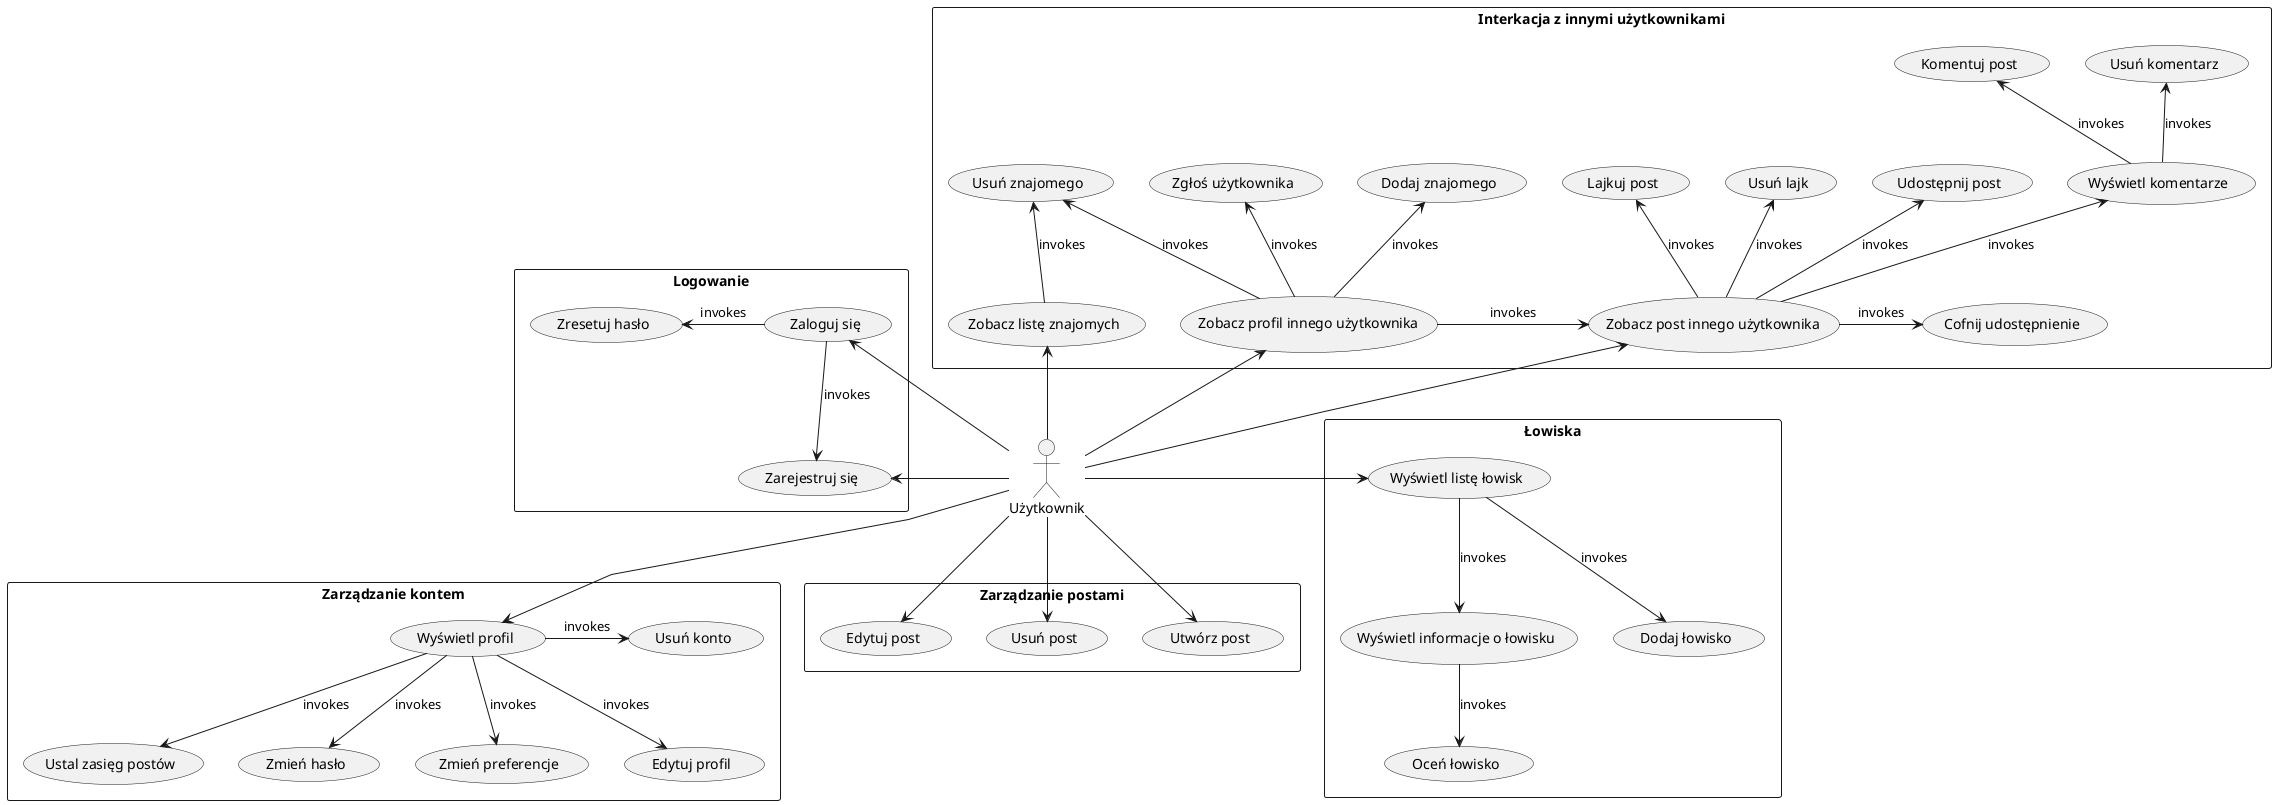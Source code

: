 @startuml
skinparam linetype polyline
!define RECTANGLE class
actor Użytkownik

rectangle "Logowanie" as login {
	usecase "Zaloguj się" as UCA1
	usecase "Zarejestruj się" as UCA2
	usecase "Zresetuj hasło" as UCA3
}

Użytkownik -left-> UCA1
Użytkownik -left-> UCA2

UCA1 -down-> UCA2 : invokes
UCA1 -left-> UCA3 : invokes

rectangle "Zarządzanie postami" as post {
	usecase "Utwórz post" as UCB1
	usecase "Edytuj post" as UCB2
	usecase "Usuń post" as UCB3
}

Użytkownik --> UCB1
Użytkownik --> UCB2
Użytkownik --> UCB3

rectangle "Interkacja z innymi użytkownikami" as interaction {
	usecase "Wyświetl komentarze" as UCC1
	usecase "Komentuj post" as UCC2
	usecase "Usuń komentarz" as UCC3
	usecase "Lajkuj post" as UCC4
	usecase "Usuń lajk" as UCC5
	usecase "Udostępnij post" as UCC6
	usecase "Cofnij udostępnienie" as UCC7
	usecase "Zobacz profil innego użytkownika" as UCC8
	usecase "Zobacz post innego użytkownika" as UCC9
	usecase "Zobacz listę znajomych" as UCC10
	usecase "Dodaj znajomego" as UCC11
	usecase "Usuń znajomego" as UCC12
	usecase "Zgłoś użytkownika" as UCC13
}

Użytkownik -up-> UCC8
Użytkownik -up-> UCC9
Użytkownik -up-> UCC10

UCC8 -up-> UCC11 : invokes
UCC8 -up-> UCC12 : invokes
UCC10 -up-> UCC12 : invokes

UCC8 -right-> UCC9 : invokes
UCC8 -up-> UCC13 : invokes
UCC9 -up-> UCC1 : invokes
UCC9 -up-> UCC4 : invokes
UCC9 -up-> UCC5 : invokes
UCC9 -up-> UCC6 : invokes
UCC9 -right-> UCC7 : invokes
UCC1 -up-> UCC2 : invokes
UCC1 -up-> UCC3 : invokes

UCC8 -[hidden]left- UCC10

rectangle "Zarządzanie kontem" as account {
	usecase "Wyświetl profil" as UCD1
	usecase "Edytuj profil" as UCD2
	usecase "Ustal zasięg postów" as UCD3
	usecase "Zmień hasło" as UCD4
	usecase "Usuń konto" as UCD5
	usecase "Zmień preferencje" as UCD6
}

Użytkownik --> UCD1

UCD1 --> UCD2 : invokes
UCD1 --> UCD3 : invokes
UCD1 --> UCD4 : invokes
UCD1 --> UCD6 : invokes
UCD1 -right-> UCD5 : invokes

rectangle "Łowiska" as fishing {
	usecase "Wyświetl listę łowisk" as UCE1
	usecase "Wyświetl informacje o łowisku" as UCE2
	usecase "Oceń łowisko" as UCE3
	usecase "Dodaj łowisko" as UCE4
}

Użytkownik -right-> UCE1

UCE1 -down-> UCE2 : invokes
UCE1 -down-> UCE4 : invokes
UCE2 -down-> UCE3 : invokes

@enduml